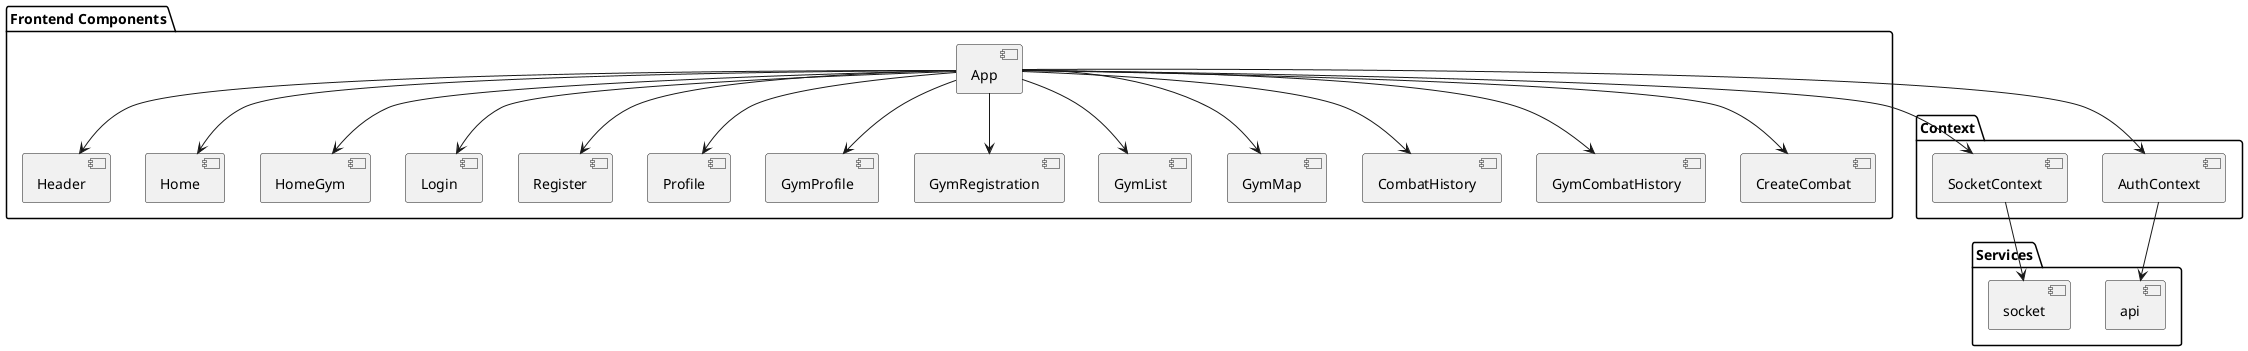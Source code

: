 @startuml
' Component Diagram
skinparam componentStyle uml2
skinparam backgroundColor white
skinparam handwritten false

package "Frontend Components" {
    [App] as App
    [Header] as Header
    [Home] as Home
    [HomeGym] as HomeGym
    [Login] as Login
    [Register] as Register
    [Profile] as Profile
    [GymProfile] as GymProfile
    [GymRegistration] as GymRegistration
    [GymList] as GymList
    [GymMap] as GymMap
    [CombatHistory] as CombatHistory
    [GymCombatHistory] as GymCombatHistory
    [CreateCombat] as CreateCombat
}

package "Context" {
    [AuthContext] as AuthContext
    [SocketContext] as SocketContext
}

package "Services" {
    [api] as api
    [socket] as socket
}

App --> Header
App --> Home
App --> HomeGym
App --> Login
App --> Register
App --> Profile
App --> GymProfile
App --> GymRegistration
App --> GymList
App --> GymMap
App --> CombatHistory
App --> GymCombatHistory
App --> CreateCombat

App --> AuthContext
App --> SocketContext

AuthContext --> api
SocketContext --> socket
@enduml

@startuml
' Class Diagram
class User {
    +id: string
    +name: string
    +email: string
    +isGym: boolean
}

class Gym {
    +id: string
    +name: string
    +location: Location
    +combats: Combat[]
}

class Combat {
    +id: string
    +creator: User
    +opponent: User
    +date: Date
    +status: string
}

Profile --> User
GymProfile --> Gym
CombatHistory --> Combat
GymCombatHistory --> Combat
@enduml 